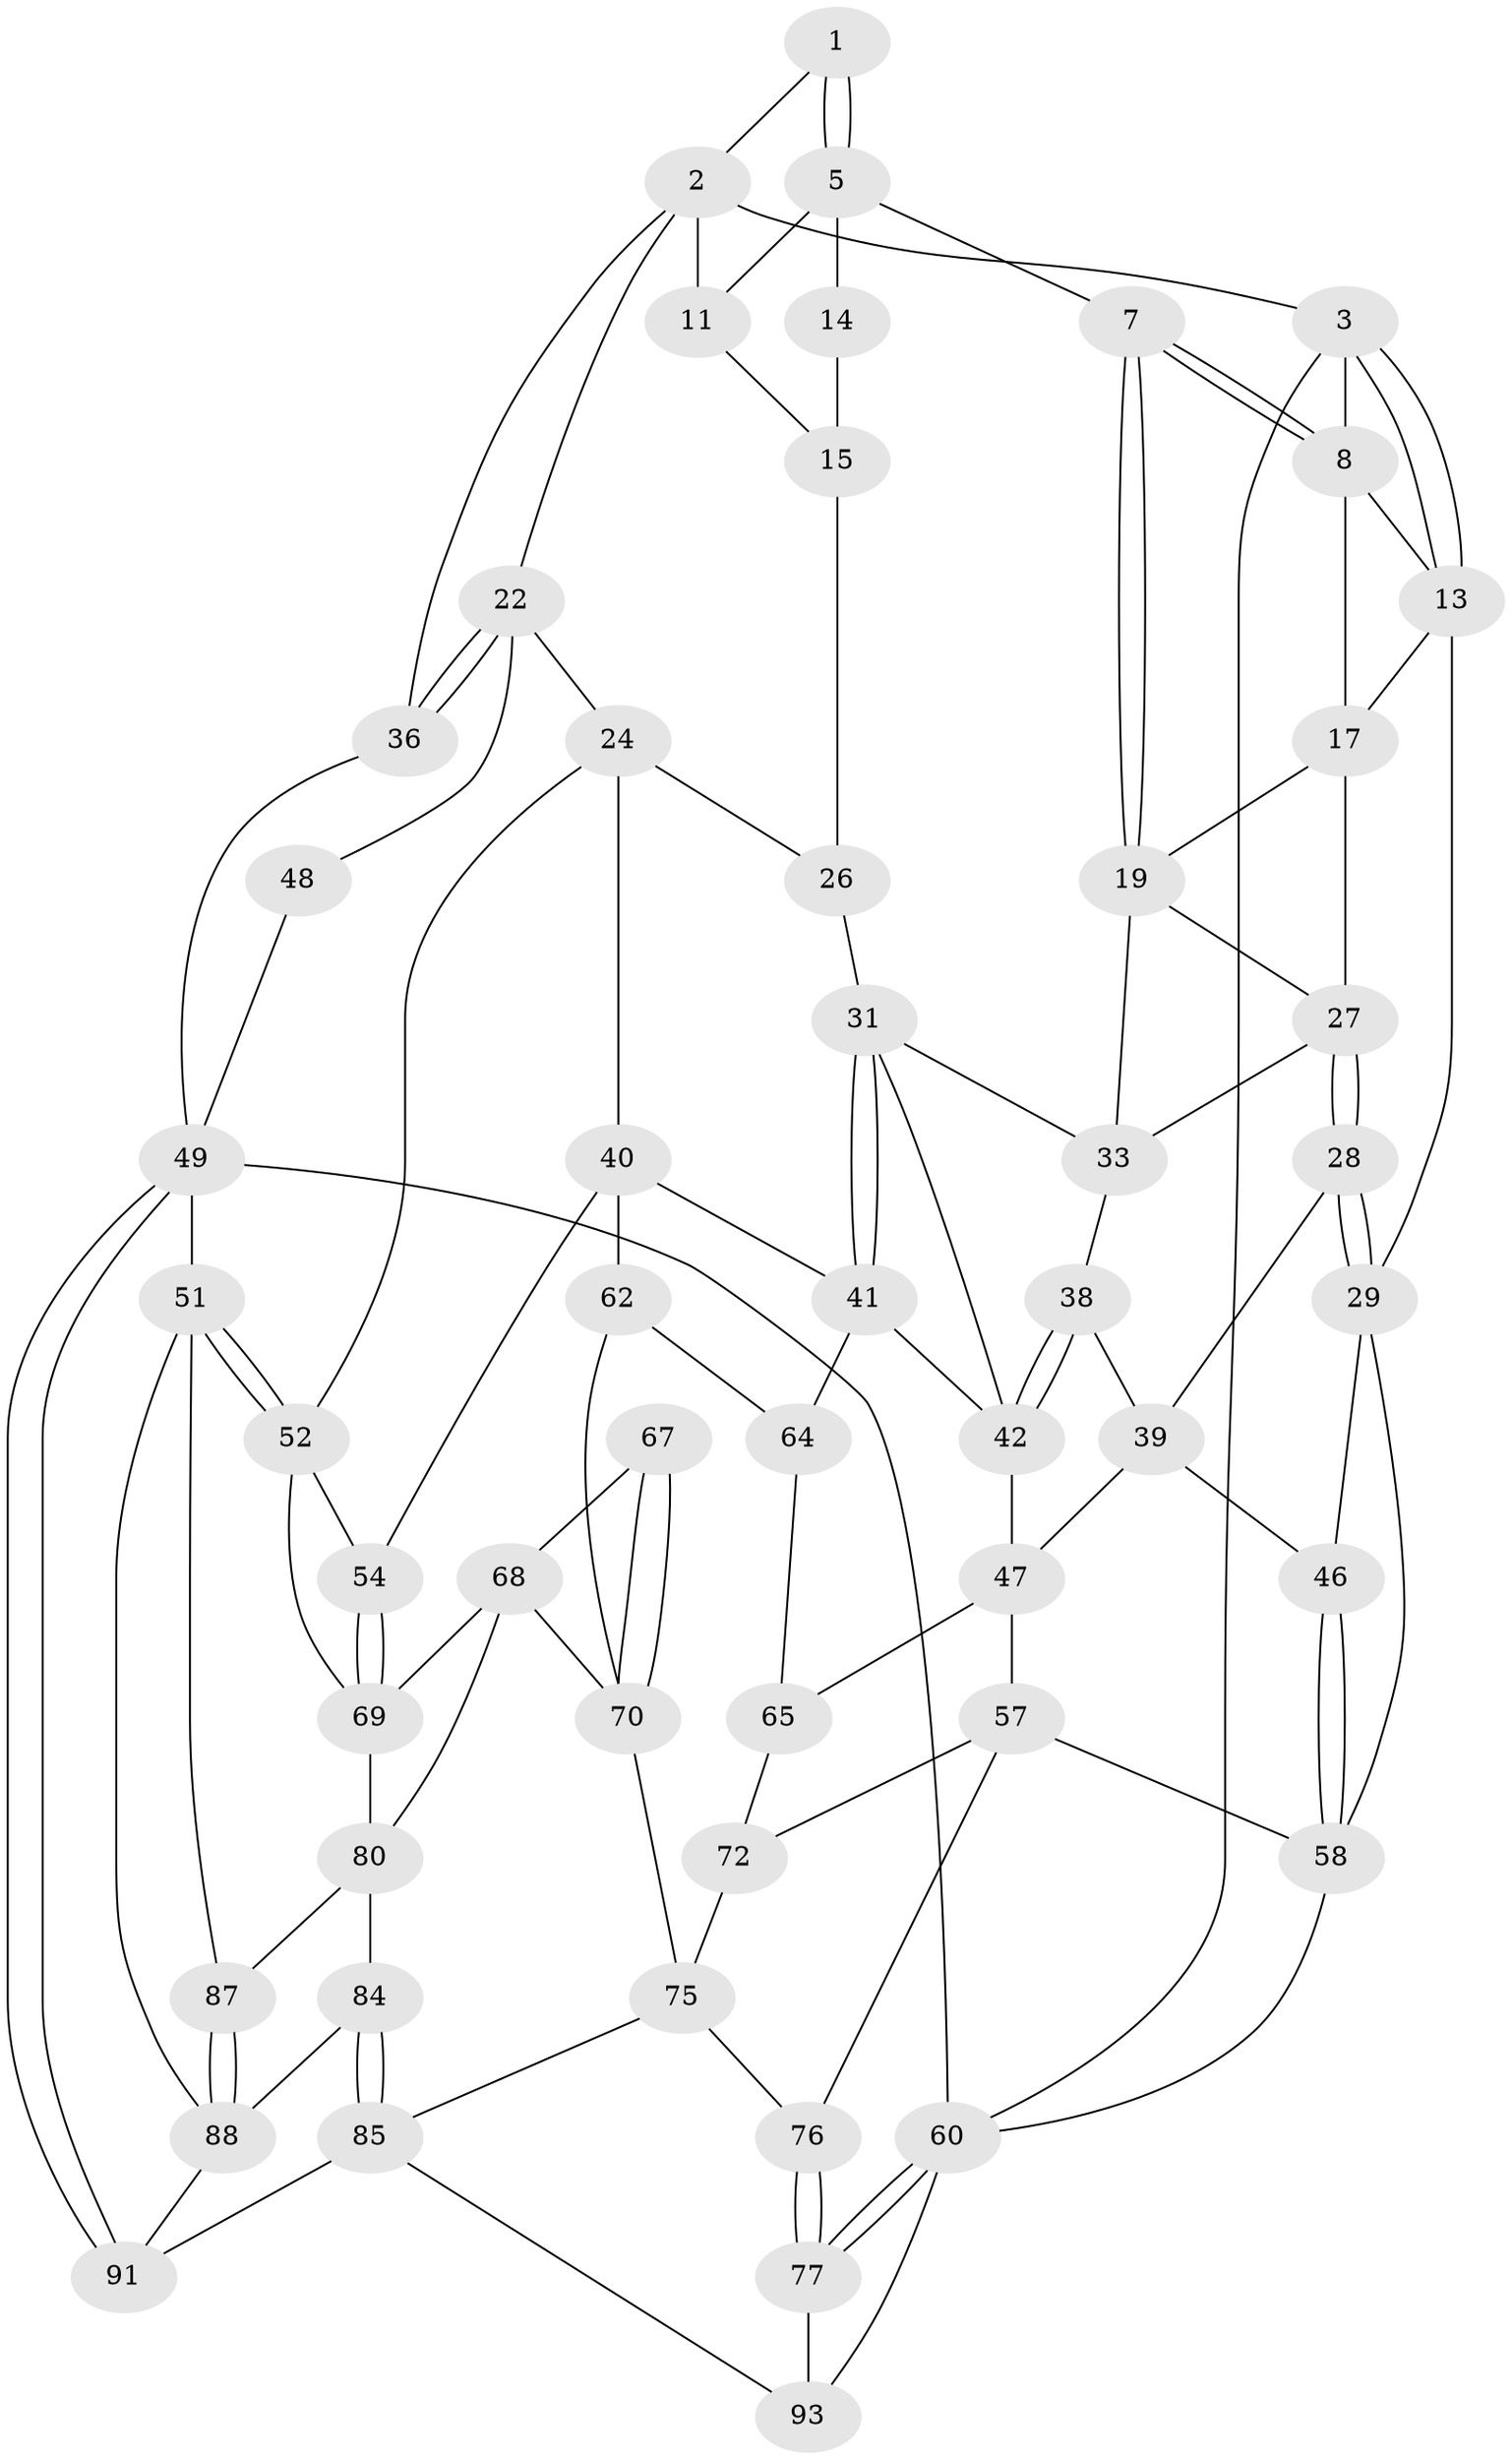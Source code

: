 // original degree distribution, {3: 0.053763440860215055, 4: 0.22580645161290322, 6: 0.25806451612903225, 5: 0.46236559139784944}
// Generated by graph-tools (version 1.1) at 2025/42/03/06/25 10:42:35]
// undirected, 54 vertices, 114 edges
graph export_dot {
graph [start="1"]
  node [color=gray90,style=filled];
  1 [pos="+0.38253685937944726+0"];
  2 [pos="+0.6251854185051213+0",super="+10"];
  3 [pos="+0+0",super="+4"];
  5 [pos="+0.3799847133932394+0.05256644287760012",super="+6"];
  7 [pos="+0.29330793413148404+0.18300202369462687"];
  8 [pos="+0.147584619753243+0.12370791990405434",super="+9"];
  11 [pos="+0.616503479766055+0.15370617882054452",super="+12"];
  13 [pos="+0+0.2037483420447813",super="+18"];
  14 [pos="+0.5002542312251704+0.17963560619302874",super="+16"];
  15 [pos="+0.5383985109088398+0.199072314785065",super="+21"];
  17 [pos="+0.1198634332111324+0.1862533040465055",super="+20"];
  19 [pos="+0.28754806001543937+0.19709780305208704",super="+34"];
  22 [pos="+0.7354281738760491+0.17386660898298964",super="+23"];
  24 [pos="+0.7140110270872083+0.40585547726812343",super="+25"];
  26 [pos="+0.48983216710407373+0.3540229442030497"];
  27 [pos="+0.07238212642160427+0.33538832707914634",super="+35"];
  28 [pos="+0+0.3672967834722782"];
  29 [pos="+0+0.37949635543325805",super="+30"];
  31 [pos="+0.3865862927518882+0.3934699024822199",super="+32"];
  33 [pos="+0.3385044370517663+0.3787525202679158",super="+37"];
  36 [pos="+1+0"];
  38 [pos="+0.22533951759587761+0.47348540223166136"];
  39 [pos="+0.206159756523033+0.4837624335132297",super="+45"];
  40 [pos="+0.527778772386926+0.5414233807943238",super="+55"];
  41 [pos="+0.45669473685942774+0.5597992292523727",super="+43"];
  42 [pos="+0.3360492406755045+0.5453338953806638",super="+44"];
  46 [pos="+0.11489447547851428+0.5710978496305152"];
  47 [pos="+0.23455439299973965+0.5996983458339761",super="+56"];
  48 [pos="+1+0.2688870205561204"];
  49 [pos="+1+1",super="+50"];
  51 [pos="+0.9750715757062899+0.696057381530775",super="+86"];
  52 [pos="+0.9244265221357321+0.6654013010101711",super="+53"];
  54 [pos="+0.5682482417884784+0.6864827055661026"];
  57 [pos="+0.13139694126164833+0.660068987187756",super="+73"];
  58 [pos="+0.12319765837455743+0.6507962570657281",super="+59"];
  60 [pos="+0+0.9021346675608002",super="+61"];
  62 [pos="+0.4275690922496464+0.6721563099677477",super="+63"];
  64 [pos="+0.36958670179165337+0.6230320911935827"];
  65 [pos="+0.27986563018496385+0.687780729269481",super="+66"];
  67 [pos="+0.4532794741573534+0.7031372556463871"];
  68 [pos="+0.5401934823262275+0.7287999339314255",super="+79"];
  69 [pos="+0.5671057503323711+0.7145456661211441",super="+78"];
  70 [pos="+0.45820409911918525+0.8062709346932228",super="+71"];
  72 [pos="+0.21582956966649386+0.7820555013433967",super="+74"];
  75 [pos="+0.3164021352047437+0.7966316754725941",super="+82"];
  76 [pos="+0.1193892164060506+0.8222160673092366",super="+83"];
  77 [pos="+0+0.8539083736940412",super="+89"];
  80 [pos="+0.6109752535099052+0.8464820458146974",super="+81"];
  84 [pos="+0.4726895897094502+0.9118831899431632"];
  85 [pos="+0.3798651513193957+1",super="+92"];
  87 [pos="+0.6522189668351617+0.8781370158650426"];
  88 [pos="+0.6210214236507795+0.9825402162971403",super="+90"];
  91 [pos="+0.746270574411327+1"];
  93 [pos="+0.13778012164878187+1"];
  1 -- 2;
  1 -- 5;
  1 -- 5;
  2 -- 3;
  2 -- 36;
  2 -- 11;
  2 -- 22;
  3 -- 13;
  3 -- 13;
  3 -- 60;
  3 -- 8;
  5 -- 14;
  5 -- 7;
  5 -- 11;
  7 -- 8;
  7 -- 8;
  7 -- 19;
  7 -- 19;
  8 -- 17;
  8 -- 13;
  11 -- 15;
  13 -- 17;
  13 -- 29;
  14 -- 15 [weight=2];
  15 -- 26;
  17 -- 27;
  17 -- 19;
  19 -- 33;
  19 -- 27;
  22 -- 36;
  22 -- 36;
  22 -- 24;
  22 -- 48;
  24 -- 40;
  24 -- 26;
  24 -- 52;
  26 -- 31;
  27 -- 28;
  27 -- 28;
  27 -- 33;
  28 -- 29;
  28 -- 29;
  28 -- 39;
  29 -- 46;
  29 -- 58;
  31 -- 41;
  31 -- 41;
  31 -- 33;
  31 -- 42;
  33 -- 38;
  36 -- 49;
  38 -- 39;
  38 -- 42;
  38 -- 42;
  39 -- 47;
  39 -- 46;
  40 -- 41;
  40 -- 62;
  40 -- 54;
  41 -- 64;
  41 -- 42;
  42 -- 47;
  46 -- 58;
  46 -- 58;
  47 -- 57;
  47 -- 65;
  48 -- 49;
  49 -- 91;
  49 -- 91;
  49 -- 51;
  49 -- 60;
  51 -- 52;
  51 -- 52;
  51 -- 87;
  51 -- 88;
  52 -- 54;
  52 -- 69;
  54 -- 69;
  54 -- 69;
  57 -- 58;
  57 -- 72;
  57 -- 76;
  58 -- 60;
  60 -- 77;
  60 -- 77;
  60 -- 93;
  62 -- 64;
  62 -- 70;
  64 -- 65;
  65 -- 72 [weight=2];
  67 -- 68;
  67 -- 70;
  67 -- 70;
  68 -- 69;
  68 -- 70;
  68 -- 80;
  69 -- 80;
  70 -- 75;
  72 -- 75;
  75 -- 85;
  75 -- 76;
  76 -- 77 [weight=2];
  76 -- 77;
  77 -- 93;
  80 -- 87;
  80 -- 84;
  84 -- 85;
  84 -- 85;
  84 -- 88;
  85 -- 91;
  85 -- 93;
  87 -- 88;
  87 -- 88;
  88 -- 91;
}
